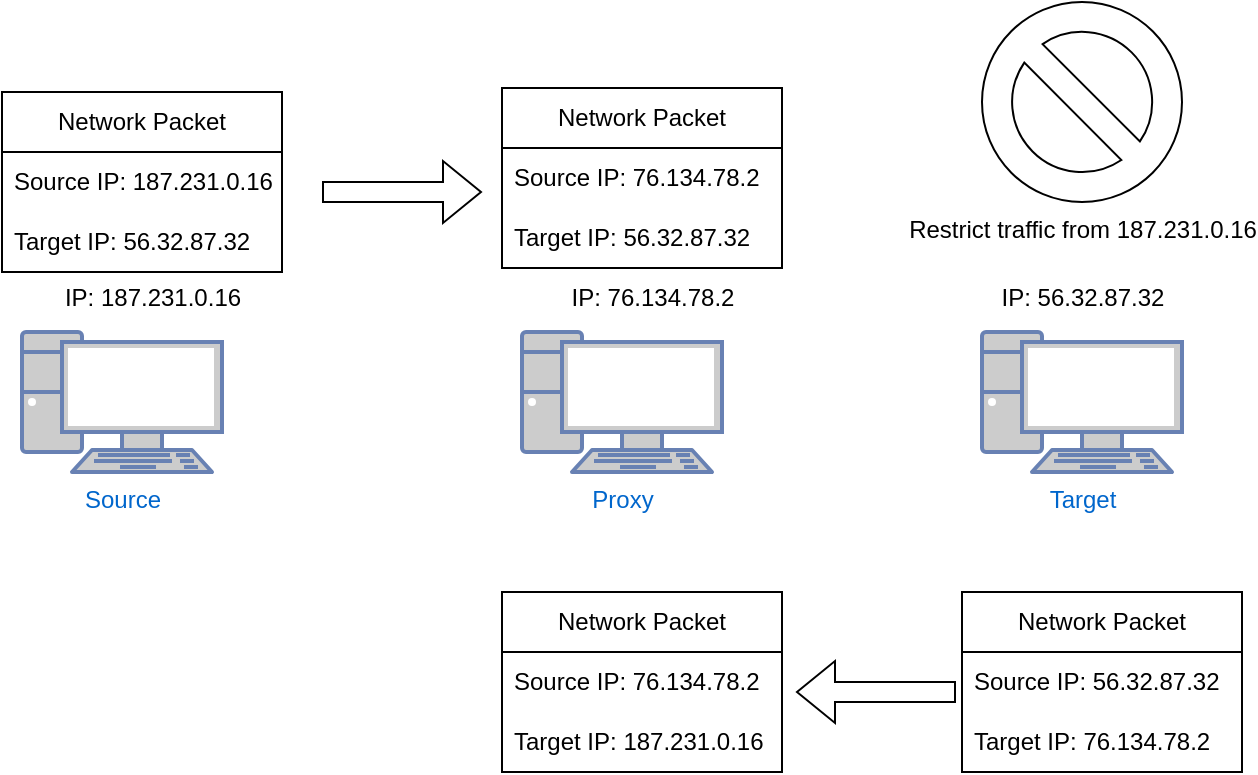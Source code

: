 <mxfile version="21.3.8" type="github">
  <diagram name="Page-1" id="xNQrs4AN0A6pdfSjdqxx">
    <mxGraphModel dx="954" dy="647" grid="1" gridSize="10" guides="1" tooltips="1" connect="1" arrows="1" fold="1" page="1" pageScale="1" pageWidth="827" pageHeight="1169" math="0" shadow="0">
      <root>
        <mxCell id="0" />
        <mxCell id="1" parent="0" />
        <mxCell id="vSCK53LNAAO1AoW5bPbM-1" value="Source" style="fontColor=#0066CC;verticalAlign=top;verticalLabelPosition=bottom;labelPosition=center;align=center;html=1;outlineConnect=0;fillColor=#CCCCCC;strokeColor=#6881B3;gradientColor=none;gradientDirection=north;strokeWidth=2;shape=mxgraph.networks.pc;" vertex="1" parent="1">
          <mxGeometry x="80" y="650" width="100" height="70" as="geometry" />
        </mxCell>
        <mxCell id="vSCK53LNAAO1AoW5bPbM-2" value="Proxy" style="fontColor=#0066CC;verticalAlign=top;verticalLabelPosition=bottom;labelPosition=center;align=center;html=1;outlineConnect=0;fillColor=#CCCCCC;strokeColor=#6881B3;gradientColor=none;gradientDirection=north;strokeWidth=2;shape=mxgraph.networks.pc;" vertex="1" parent="1">
          <mxGeometry x="330" y="650" width="100" height="70" as="geometry" />
        </mxCell>
        <mxCell id="vSCK53LNAAO1AoW5bPbM-3" value="Target" style="fontColor=#0066CC;verticalAlign=top;verticalLabelPosition=bottom;labelPosition=center;align=center;html=1;outlineConnect=0;fillColor=#CCCCCC;strokeColor=#6881B3;gradientColor=none;gradientDirection=north;strokeWidth=2;shape=mxgraph.networks.pc;" vertex="1" parent="1">
          <mxGeometry x="560" y="650" width="100" height="70" as="geometry" />
        </mxCell>
        <mxCell id="vSCK53LNAAO1AoW5bPbM-6" value="IP: 187.231.0.16" style="text;html=1;align=center;verticalAlign=middle;resizable=0;points=[];autosize=1;strokeColor=none;fillColor=none;" vertex="1" parent="1">
          <mxGeometry x="90" y="618" width="110" height="30" as="geometry" />
        </mxCell>
        <mxCell id="vSCK53LNAAO1AoW5bPbM-7" value="IP: 76.134.78.2" style="text;html=1;align=center;verticalAlign=middle;resizable=0;points=[];autosize=1;strokeColor=none;fillColor=none;" vertex="1" parent="1">
          <mxGeometry x="345" y="618" width="100" height="30" as="geometry" />
        </mxCell>
        <mxCell id="vSCK53LNAAO1AoW5bPbM-8" value="IP: 56.32.87.32" style="text;html=1;align=center;verticalAlign=middle;resizable=0;points=[];autosize=1;strokeColor=none;fillColor=none;" vertex="1" parent="1">
          <mxGeometry x="560" y="618" width="100" height="30" as="geometry" />
        </mxCell>
        <mxCell id="vSCK53LNAAO1AoW5bPbM-9" value="Network Packet" style="swimlane;fontStyle=0;childLayout=stackLayout;horizontal=1;startSize=30;horizontalStack=0;resizeParent=1;resizeParentMax=0;resizeLast=0;collapsible=1;marginBottom=0;whiteSpace=wrap;html=1;" vertex="1" parent="1">
          <mxGeometry x="70" y="530" width="140" height="90" as="geometry" />
        </mxCell>
        <mxCell id="vSCK53LNAAO1AoW5bPbM-10" value="Source IP: 187.231.0.16" style="text;strokeColor=none;fillColor=none;align=left;verticalAlign=middle;spacingLeft=4;spacingRight=4;overflow=hidden;points=[[0,0.5],[1,0.5]];portConstraint=eastwest;rotatable=0;whiteSpace=wrap;html=1;" vertex="1" parent="vSCK53LNAAO1AoW5bPbM-9">
          <mxGeometry y="30" width="140" height="30" as="geometry" />
        </mxCell>
        <mxCell id="vSCK53LNAAO1AoW5bPbM-11" value="Target IP: 56.32.87.32" style="text;strokeColor=none;fillColor=none;align=left;verticalAlign=middle;spacingLeft=4;spacingRight=4;overflow=hidden;points=[[0,0.5],[1,0.5]];portConstraint=eastwest;rotatable=0;whiteSpace=wrap;html=1;" vertex="1" parent="vSCK53LNAAO1AoW5bPbM-9">
          <mxGeometry y="60" width="140" height="30" as="geometry" />
        </mxCell>
        <mxCell id="vSCK53LNAAO1AoW5bPbM-13" value="Network Packet" style="swimlane;fontStyle=0;childLayout=stackLayout;horizontal=1;startSize=30;horizontalStack=0;resizeParent=1;resizeParentMax=0;resizeLast=0;collapsible=1;marginBottom=0;whiteSpace=wrap;html=1;" vertex="1" parent="1">
          <mxGeometry x="320" y="528" width="140" height="90" as="geometry" />
        </mxCell>
        <mxCell id="vSCK53LNAAO1AoW5bPbM-14" value="Source&amp;nbsp;IP: 76.134.78.2" style="text;strokeColor=none;fillColor=none;align=left;verticalAlign=middle;spacingLeft=4;spacingRight=4;overflow=hidden;points=[[0,0.5],[1,0.5]];portConstraint=eastwest;rotatable=0;whiteSpace=wrap;html=1;" vertex="1" parent="vSCK53LNAAO1AoW5bPbM-13">
          <mxGeometry y="30" width="140" height="30" as="geometry" />
        </mxCell>
        <mxCell id="vSCK53LNAAO1AoW5bPbM-15" value="Target IP: 56.32.87.32" style="text;strokeColor=none;fillColor=none;align=left;verticalAlign=middle;spacingLeft=4;spacingRight=4;overflow=hidden;points=[[0,0.5],[1,0.5]];portConstraint=eastwest;rotatable=0;whiteSpace=wrap;html=1;" vertex="1" parent="vSCK53LNAAO1AoW5bPbM-13">
          <mxGeometry y="60" width="140" height="30" as="geometry" />
        </mxCell>
        <mxCell id="vSCK53LNAAO1AoW5bPbM-19" value="Network Packet" style="swimlane;fontStyle=0;childLayout=stackLayout;horizontal=1;startSize=30;horizontalStack=0;resizeParent=1;resizeParentMax=0;resizeLast=0;collapsible=1;marginBottom=0;whiteSpace=wrap;html=1;" vertex="1" parent="1">
          <mxGeometry x="550" y="780" width="140" height="90" as="geometry" />
        </mxCell>
        <mxCell id="vSCK53LNAAO1AoW5bPbM-20" value="Source&amp;nbsp;IP:&amp;nbsp;56.32.87.32" style="text;strokeColor=none;fillColor=none;align=left;verticalAlign=middle;spacingLeft=4;spacingRight=4;overflow=hidden;points=[[0,0.5],[1,0.5]];portConstraint=eastwest;rotatable=0;whiteSpace=wrap;html=1;" vertex="1" parent="vSCK53LNAAO1AoW5bPbM-19">
          <mxGeometry y="30" width="140" height="30" as="geometry" />
        </mxCell>
        <mxCell id="vSCK53LNAAO1AoW5bPbM-21" value="Target IP: 76.134.78.2" style="text;strokeColor=none;fillColor=none;align=left;verticalAlign=middle;spacingLeft=4;spacingRight=4;overflow=hidden;points=[[0,0.5],[1,0.5]];portConstraint=eastwest;rotatable=0;whiteSpace=wrap;html=1;" vertex="1" parent="vSCK53LNAAO1AoW5bPbM-19">
          <mxGeometry y="60" width="140" height="30" as="geometry" />
        </mxCell>
        <mxCell id="vSCK53LNAAO1AoW5bPbM-22" value="Network Packet" style="swimlane;fontStyle=0;childLayout=stackLayout;horizontal=1;startSize=30;horizontalStack=0;resizeParent=1;resizeParentMax=0;resizeLast=0;collapsible=1;marginBottom=0;whiteSpace=wrap;html=1;" vertex="1" parent="1">
          <mxGeometry x="320" y="780" width="140" height="90" as="geometry" />
        </mxCell>
        <mxCell id="vSCK53LNAAO1AoW5bPbM-23" value="Source&amp;nbsp;IP:&amp;nbsp;76.134.78.2" style="text;strokeColor=none;fillColor=none;align=left;verticalAlign=middle;spacingLeft=4;spacingRight=4;overflow=hidden;points=[[0,0.5],[1,0.5]];portConstraint=eastwest;rotatable=0;whiteSpace=wrap;html=1;" vertex="1" parent="vSCK53LNAAO1AoW5bPbM-22">
          <mxGeometry y="30" width="140" height="30" as="geometry" />
        </mxCell>
        <mxCell id="vSCK53LNAAO1AoW5bPbM-24" value="Target IP:&amp;nbsp;187.231.0.16" style="text;strokeColor=none;fillColor=none;align=left;verticalAlign=middle;spacingLeft=4;spacingRight=4;overflow=hidden;points=[[0,0.5],[1,0.5]];portConstraint=eastwest;rotatable=0;whiteSpace=wrap;html=1;" vertex="1" parent="vSCK53LNAAO1AoW5bPbM-22">
          <mxGeometry y="60" width="140" height="30" as="geometry" />
        </mxCell>
        <mxCell id="vSCK53LNAAO1AoW5bPbM-26" value="" style="shape=flexArrow;endArrow=classic;html=1;rounded=0;" edge="1" parent="1">
          <mxGeometry width="50" height="50" relative="1" as="geometry">
            <mxPoint x="230" y="580" as="sourcePoint" />
            <mxPoint x="310" y="580" as="targetPoint" />
          </mxGeometry>
        </mxCell>
        <mxCell id="vSCK53LNAAO1AoW5bPbM-27" value="" style="shape=flexArrow;endArrow=classic;html=1;rounded=0;" edge="1" parent="1">
          <mxGeometry width="50" height="50" relative="1" as="geometry">
            <mxPoint x="547" y="830" as="sourcePoint" />
            <mxPoint x="467" y="830" as="targetPoint" />
          </mxGeometry>
        </mxCell>
        <mxCell id="vSCK53LNAAO1AoW5bPbM-29" value="Restrict traffic from 187.231.0.16" style="verticalLabelPosition=bottom;verticalAlign=top;html=1;shape=mxgraph.basic.no_symbol" vertex="1" parent="1">
          <mxGeometry x="560" y="485" width="100" height="100" as="geometry" />
        </mxCell>
      </root>
    </mxGraphModel>
  </diagram>
</mxfile>
